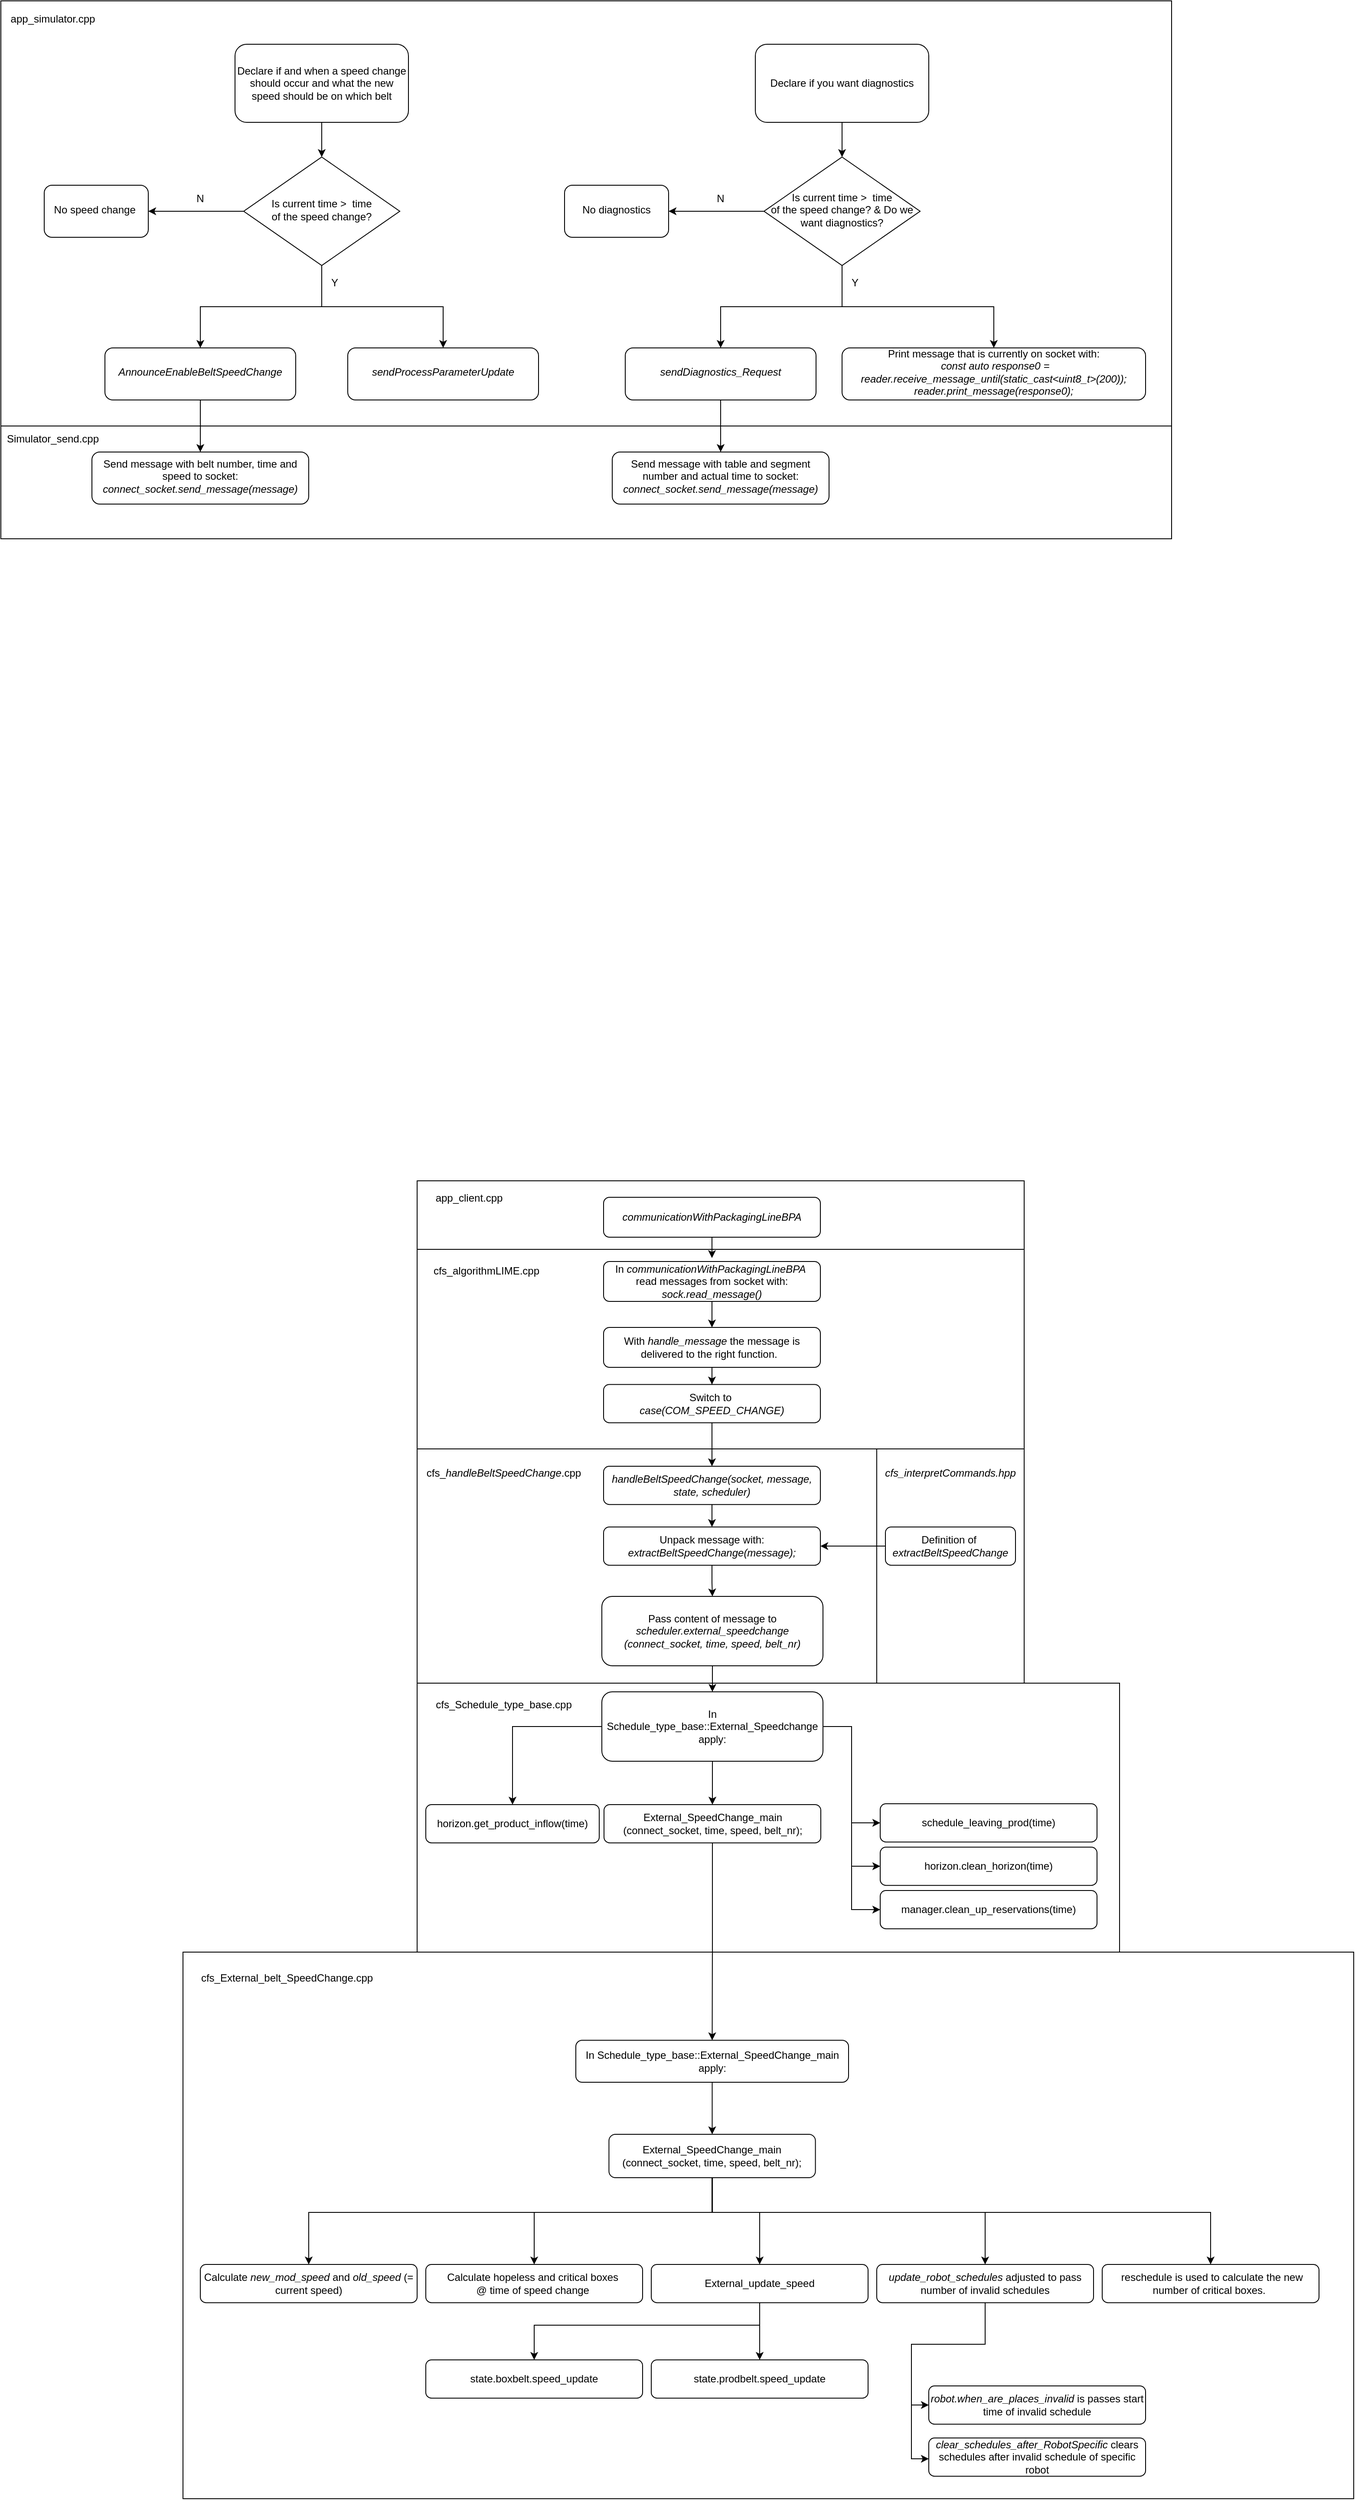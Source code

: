 <mxfile version="18.0.2" type="github">
  <diagram id="C5RBs43oDa-KdzZeNtuy" name="Page-1">
    <mxGraphModel dx="2076" dy="1158" grid="1" gridSize="10" guides="1" tooltips="1" connect="1" arrows="1" fold="1" page="1" pageScale="1" pageWidth="3300" pageHeight="4681" math="0" shadow="0">
      <root>
        <mxCell id="WIyWlLk6GJQsqaUBKTNV-0" />
        <mxCell id="WIyWlLk6GJQsqaUBKTNV-1" parent="WIyWlLk6GJQsqaUBKTNV-0" />
        <mxCell id="EYBe7RXyCbwJ-zNvKkWg-32" value="" style="whiteSpace=wrap;html=1;fillColor=none;container=1;" parent="WIyWlLk6GJQsqaUBKTNV-1" vertex="1">
          <mxGeometry x="990" y="1519" width="700" height="230" as="geometry" />
        </mxCell>
        <mxCell id="EYBe7RXyCbwJ-zNvKkWg-35" value="Switch to&amp;nbsp;&lt;br&gt;&amp;nbsp;&lt;i&gt;case(COM_SPEED_CHANGE)&lt;/i&gt;&amp;nbsp;" style="rounded=1;whiteSpace=wrap;html=1;fontSize=12;glass=0;strokeWidth=1;shadow=0;" parent="EYBe7RXyCbwJ-zNvKkWg-32" vertex="1">
          <mxGeometry x="215" y="155.729" width="250" height="44.083" as="geometry" />
        </mxCell>
        <mxCell id="EYBe7RXyCbwJ-zNvKkWg-67" value="" style="whiteSpace=wrap;html=1;fillColor=none;container=1;" parent="WIyWlLk6GJQsqaUBKTNV-1" vertex="1">
          <mxGeometry x="990" y="2019" width="810" height="310" as="geometry" />
        </mxCell>
        <mxCell id="EYBe7RXyCbwJ-zNvKkWg-55" value="In Schedule_type_base::External_Speedchange&lt;br&gt;apply:" style="rounded=1;whiteSpace=wrap;html=1;fontSize=12;glass=0;strokeWidth=1;shadow=0;" parent="EYBe7RXyCbwJ-zNvKkWg-67" vertex="1">
          <mxGeometry x="213" y="10" width="255" height="80" as="geometry" />
        </mxCell>
        <mxCell id="EYBe7RXyCbwJ-zNvKkWg-57" value="External_SpeedChange_main&lt;br&gt;(connect_socket, time, speed, belt_nr);" style="rounded=1;whiteSpace=wrap;html=1;fontSize=12;glass=0;strokeWidth=1;shadow=0;" parent="EYBe7RXyCbwJ-zNvKkWg-67" vertex="1">
          <mxGeometry x="215.5" y="139.999" width="250" height="44.083" as="geometry" />
        </mxCell>
        <mxCell id="EYBe7RXyCbwJ-zNvKkWg-62" value="" style="edgeStyle=orthogonalEdgeStyle;rounded=0;orthogonalLoop=1;jettySize=auto;html=1;" parent="EYBe7RXyCbwJ-zNvKkWg-67" source="EYBe7RXyCbwJ-zNvKkWg-55" target="EYBe7RXyCbwJ-zNvKkWg-57" edge="1">
          <mxGeometry relative="1" as="geometry" />
        </mxCell>
        <mxCell id="EYBe7RXyCbwJ-zNvKkWg-72" value="cfs_Schedule_type_base.cpp" style="text;html=1;strokeColor=none;fillColor=none;align=center;verticalAlign=middle;whiteSpace=wrap;rounded=0;" parent="EYBe7RXyCbwJ-zNvKkWg-67" vertex="1">
          <mxGeometry x="70" y="10" width="60" height="30" as="geometry" />
        </mxCell>
        <mxCell id="EYBe7RXyCbwJ-zNvKkWg-56" value="horizon.get_product_inflow(time)" style="rounded=1;whiteSpace=wrap;html=1;fontSize=12;glass=0;strokeWidth=1;shadow=0;" parent="EYBe7RXyCbwJ-zNvKkWg-67" vertex="1">
          <mxGeometry x="10" y="140" width="200" height="44.08" as="geometry" />
        </mxCell>
        <mxCell id="EYBe7RXyCbwJ-zNvKkWg-63" style="edgeStyle=orthogonalEdgeStyle;rounded=0;orthogonalLoop=1;jettySize=auto;html=1;" parent="EYBe7RXyCbwJ-zNvKkWg-67" source="EYBe7RXyCbwJ-zNvKkWg-55" target="EYBe7RXyCbwJ-zNvKkWg-56" edge="1">
          <mxGeometry relative="1" as="geometry" />
        </mxCell>
        <mxCell id="EYBe7RXyCbwJ-zNvKkWg-19" value="" style="whiteSpace=wrap;html=1;fillColor=none;" parent="WIyWlLk6GJQsqaUBKTNV-1" vertex="1">
          <mxGeometry x="510" y="80" width="1350" height="490" as="geometry" />
        </mxCell>
        <mxCell id="EYBe7RXyCbwJ-zNvKkWg-10" value="" style="edgeStyle=orthogonalEdgeStyle;rounded=0;orthogonalLoop=1;jettySize=auto;html=1;" parent="WIyWlLk6GJQsqaUBKTNV-1" source="EYBe7RXyCbwJ-zNvKkWg-8" target="EYBe7RXyCbwJ-zNvKkWg-9" edge="1">
          <mxGeometry relative="1" as="geometry" />
        </mxCell>
        <mxCell id="EYBe7RXyCbwJ-zNvKkWg-8" value="Declare if and when a speed change should occur and what the new speed should be on which belt" style="rounded=1;whiteSpace=wrap;html=1;fontSize=12;glass=0;strokeWidth=1;shadow=0;" parent="WIyWlLk6GJQsqaUBKTNV-1" vertex="1">
          <mxGeometry x="780" y="130" width="200" height="90" as="geometry" />
        </mxCell>
        <mxCell id="EYBe7RXyCbwJ-zNvKkWg-12" value="" style="edgeStyle=orthogonalEdgeStyle;rounded=0;orthogonalLoop=1;jettySize=auto;html=1;" parent="WIyWlLk6GJQsqaUBKTNV-1" source="EYBe7RXyCbwJ-zNvKkWg-9" target="EYBe7RXyCbwJ-zNvKkWg-11" edge="1">
          <mxGeometry relative="1" as="geometry" />
        </mxCell>
        <mxCell id="EYBe7RXyCbwJ-zNvKkWg-14" value="" style="edgeStyle=orthogonalEdgeStyle;rounded=0;orthogonalLoop=1;jettySize=auto;html=1;" parent="WIyWlLk6GJQsqaUBKTNV-1" source="EYBe7RXyCbwJ-zNvKkWg-9" target="EYBe7RXyCbwJ-zNvKkWg-13" edge="1">
          <mxGeometry relative="1" as="geometry" />
        </mxCell>
        <mxCell id="EYBe7RXyCbwJ-zNvKkWg-16" style="edgeStyle=orthogonalEdgeStyle;rounded=0;orthogonalLoop=1;jettySize=auto;html=1;" parent="WIyWlLk6GJQsqaUBKTNV-1" source="EYBe7RXyCbwJ-zNvKkWg-9" target="EYBe7RXyCbwJ-zNvKkWg-15" edge="1">
          <mxGeometry relative="1" as="geometry" />
        </mxCell>
        <mxCell id="EYBe7RXyCbwJ-zNvKkWg-9" value="Is current time &amp;gt;&amp;nbsp; time &lt;br&gt;of the speed change?" style="rhombus;whiteSpace=wrap;html=1;shadow=0;fontFamily=Helvetica;fontSize=12;align=center;strokeWidth=1;spacing=6;spacingTop=-4;" parent="WIyWlLk6GJQsqaUBKTNV-1" vertex="1">
          <mxGeometry x="790" y="260" width="180" height="125" as="geometry" />
        </mxCell>
        <mxCell id="EYBe7RXyCbwJ-zNvKkWg-11" value="No speed change&amp;nbsp;" style="rounded=1;whiteSpace=wrap;html=1;shadow=0;strokeWidth=1;spacing=6;spacingTop=-4;" parent="WIyWlLk6GJQsqaUBKTNV-1" vertex="1">
          <mxGeometry x="560" y="292.5" width="120" height="60" as="geometry" />
        </mxCell>
        <mxCell id="EYBe7RXyCbwJ-zNvKkWg-18" value="" style="edgeStyle=orthogonalEdgeStyle;rounded=0;orthogonalLoop=1;jettySize=auto;html=1;" parent="WIyWlLk6GJQsqaUBKTNV-1" source="EYBe7RXyCbwJ-zNvKkWg-13" target="EYBe7RXyCbwJ-zNvKkWg-17" edge="1">
          <mxGeometry relative="1" as="geometry" />
        </mxCell>
        <mxCell id="EYBe7RXyCbwJ-zNvKkWg-13" value="&lt;i&gt;AnnounceEnableBeltSpeedChange&lt;/i&gt;" style="rounded=1;whiteSpace=wrap;html=1;shadow=0;strokeWidth=1;spacing=6;spacingTop=-4;" parent="WIyWlLk6GJQsqaUBKTNV-1" vertex="1">
          <mxGeometry x="630" y="480" width="220" height="60" as="geometry" />
        </mxCell>
        <mxCell id="EYBe7RXyCbwJ-zNvKkWg-15" value="&lt;i&gt;sendProcessParameterUpdate&lt;/i&gt;" style="rounded=1;whiteSpace=wrap;html=1;shadow=0;strokeWidth=1;spacing=6;spacingTop=-4;" parent="WIyWlLk6GJQsqaUBKTNV-1" vertex="1">
          <mxGeometry x="910" y="480" width="220" height="60" as="geometry" />
        </mxCell>
        <mxCell id="EYBe7RXyCbwJ-zNvKkWg-17" value="Send message with belt number, time and speed to socket:&lt;br&gt;&lt;i&gt;connect_socket.send_message(message)&lt;/i&gt;" style="rounded=1;whiteSpace=wrap;html=1;shadow=0;strokeWidth=1;spacing=6;spacingTop=-4;" parent="WIyWlLk6GJQsqaUBKTNV-1" vertex="1">
          <mxGeometry x="615" y="600" width="250" height="60" as="geometry" />
        </mxCell>
        <mxCell id="EYBe7RXyCbwJ-zNvKkWg-21" value="app_simulator.cpp" style="text;html=1;strokeColor=none;fillColor=none;align=center;verticalAlign=middle;whiteSpace=wrap;rounded=0;" parent="WIyWlLk6GJQsqaUBKTNV-1" vertex="1">
          <mxGeometry x="540" y="86" width="60" height="30" as="geometry" />
        </mxCell>
        <mxCell id="EYBe7RXyCbwJ-zNvKkWg-23" value="" style="whiteSpace=wrap;html=1;fillColor=none;" parent="WIyWlLk6GJQsqaUBKTNV-1" vertex="1">
          <mxGeometry x="510" y="570" width="1350" height="130" as="geometry" />
        </mxCell>
        <mxCell id="EYBe7RXyCbwJ-zNvKkWg-24" value="Simulator_send.cpp" style="text;html=1;strokeColor=none;fillColor=none;align=center;verticalAlign=middle;whiteSpace=wrap;rounded=0;" parent="WIyWlLk6GJQsqaUBKTNV-1" vertex="1">
          <mxGeometry x="540" y="570" width="60" height="30" as="geometry" />
        </mxCell>
        <mxCell id="EYBe7RXyCbwJ-zNvKkWg-25" value="Y" style="text;html=1;strokeColor=none;fillColor=none;align=center;verticalAlign=middle;whiteSpace=wrap;rounded=0;" parent="WIyWlLk6GJQsqaUBKTNV-1" vertex="1">
          <mxGeometry x="865" y="390" width="60" height="30" as="geometry" />
        </mxCell>
        <mxCell id="EYBe7RXyCbwJ-zNvKkWg-26" value="N" style="text;html=1;strokeColor=none;fillColor=none;align=center;verticalAlign=middle;whiteSpace=wrap;rounded=0;" parent="WIyWlLk6GJQsqaUBKTNV-1" vertex="1">
          <mxGeometry x="710" y="292.5" width="60" height="30" as="geometry" />
        </mxCell>
        <mxCell id="EYBe7RXyCbwJ-zNvKkWg-27" value="" style="whiteSpace=wrap;html=1;fillColor=none;" parent="WIyWlLk6GJQsqaUBKTNV-1" vertex="1">
          <mxGeometry x="990" y="1440" width="700" height="79" as="geometry" />
        </mxCell>
        <mxCell id="EYBe7RXyCbwJ-zNvKkWg-28" value="app_client.cpp" style="text;html=1;strokeColor=none;fillColor=none;align=center;verticalAlign=middle;whiteSpace=wrap;rounded=0;" parent="WIyWlLk6GJQsqaUBKTNV-1" vertex="1">
          <mxGeometry x="1020" y="1445" width="60" height="30" as="geometry" />
        </mxCell>
        <mxCell id="EYBe7RXyCbwJ-zNvKkWg-40" style="edgeStyle=orthogonalEdgeStyle;rounded=0;orthogonalLoop=1;jettySize=auto;html=1;entryX=0.5;entryY=0;entryDx=0;entryDy=0;" parent="WIyWlLk6GJQsqaUBKTNV-1" source="EYBe7RXyCbwJ-zNvKkWg-29" target="EYBe7RXyCbwJ-zNvKkWg-30" edge="1">
          <mxGeometry relative="1" as="geometry" />
        </mxCell>
        <mxCell id="EYBe7RXyCbwJ-zNvKkWg-29" value="In&amp;nbsp;&lt;i&gt;communicationWithPackagingLineBPA&amp;nbsp;&lt;/i&gt;&lt;br&gt;read messages from socket with:&lt;br&gt;&lt;i&gt;sock.read_message()&lt;/i&gt;" style="rounded=1;whiteSpace=wrap;html=1;fontSize=12;glass=0;strokeWidth=1;shadow=0;" parent="WIyWlLk6GJQsqaUBKTNV-1" vertex="1">
          <mxGeometry x="1205" y="1533" width="250" height="46" as="geometry" />
        </mxCell>
        <mxCell id="EYBe7RXyCbwJ-zNvKkWg-41" style="edgeStyle=orthogonalEdgeStyle;rounded=0;orthogonalLoop=1;jettySize=auto;html=1;" parent="WIyWlLk6GJQsqaUBKTNV-1" source="EYBe7RXyCbwJ-zNvKkWg-30" target="EYBe7RXyCbwJ-zNvKkWg-35" edge="1">
          <mxGeometry relative="1" as="geometry" />
        </mxCell>
        <mxCell id="EYBe7RXyCbwJ-zNvKkWg-30" value="With &lt;i&gt;handle_message &lt;/i&gt;the message is delivered to the right function.&amp;nbsp;&amp;nbsp;" style="rounded=1;whiteSpace=wrap;html=1;fontSize=12;glass=0;strokeWidth=1;shadow=0;" parent="WIyWlLk6GJQsqaUBKTNV-1" vertex="1">
          <mxGeometry x="1205" y="1609" width="250" height="46" as="geometry" />
        </mxCell>
        <mxCell id="EYBe7RXyCbwJ-zNvKkWg-38" value="" style="edgeStyle=orthogonalEdgeStyle;rounded=0;orthogonalLoop=1;jettySize=auto;html=1;" parent="WIyWlLk6GJQsqaUBKTNV-1" source="EYBe7RXyCbwJ-zNvKkWg-31" edge="1">
          <mxGeometry relative="1" as="geometry">
            <mxPoint x="1330" y="1529" as="targetPoint" />
          </mxGeometry>
        </mxCell>
        <mxCell id="EYBe7RXyCbwJ-zNvKkWg-31" value="&lt;i&gt;communicationWithPackagingLineBPA&lt;/i&gt;" style="rounded=1;whiteSpace=wrap;html=1;fontSize=12;glass=0;strokeWidth=1;shadow=0;" parent="WIyWlLk6GJQsqaUBKTNV-1" vertex="1">
          <mxGeometry x="1205" y="1459" width="250" height="46" as="geometry" />
        </mxCell>
        <mxCell id="EYBe7RXyCbwJ-zNvKkWg-33" value="cfs_algorithmLIME.cpp" style="text;html=1;strokeColor=none;fillColor=none;align=center;verticalAlign=middle;whiteSpace=wrap;rounded=0;" parent="WIyWlLk6GJQsqaUBKTNV-1" vertex="1">
          <mxGeometry x="1040" y="1529" width="60" height="30" as="geometry" />
        </mxCell>
        <mxCell id="EYBe7RXyCbwJ-zNvKkWg-34" value="" style="whiteSpace=wrap;html=1;fillColor=none;" parent="WIyWlLk6GJQsqaUBKTNV-1" vertex="1">
          <mxGeometry x="990" y="1749" width="530" height="270" as="geometry" />
        </mxCell>
        <mxCell id="EYBe7RXyCbwJ-zNvKkWg-52" value="" style="edgeStyle=orthogonalEdgeStyle;rounded=0;orthogonalLoop=1;jettySize=auto;html=1;" parent="WIyWlLk6GJQsqaUBKTNV-1" source="EYBe7RXyCbwJ-zNvKkWg-37" target="EYBe7RXyCbwJ-zNvKkWg-47" edge="1">
          <mxGeometry relative="1" as="geometry" />
        </mxCell>
        <mxCell id="EYBe7RXyCbwJ-zNvKkWg-37" value="&lt;i&gt;handleBeltSpeedChange(socket, message, state, scheduler)&lt;/i&gt;" style="rounded=1;whiteSpace=wrap;html=1;fontSize=12;glass=0;strokeWidth=1;shadow=0;" parent="WIyWlLk6GJQsqaUBKTNV-1" vertex="1">
          <mxGeometry x="1205" y="1768.999" width="250" height="44.083" as="geometry" />
        </mxCell>
        <mxCell id="EYBe7RXyCbwJ-zNvKkWg-42" style="edgeStyle=orthogonalEdgeStyle;rounded=0;orthogonalLoop=1;jettySize=auto;html=1;entryX=0.5;entryY=0;entryDx=0;entryDy=0;" parent="WIyWlLk6GJQsqaUBKTNV-1" source="EYBe7RXyCbwJ-zNvKkWg-35" target="EYBe7RXyCbwJ-zNvKkWg-37" edge="1">
          <mxGeometry relative="1" as="geometry" />
        </mxCell>
        <mxCell id="EYBe7RXyCbwJ-zNvKkWg-43" value="cfs_&lt;i&gt;handleBeltSpeedChange&lt;/i&gt;.cpp" style="text;html=1;strokeColor=none;fillColor=none;align=center;verticalAlign=middle;whiteSpace=wrap;rounded=0;" parent="WIyWlLk6GJQsqaUBKTNV-1" vertex="1">
          <mxGeometry x="1060" y="1762" width="60" height="30" as="geometry" />
        </mxCell>
        <mxCell id="EYBe7RXyCbwJ-zNvKkWg-70" value="" style="edgeStyle=orthogonalEdgeStyle;rounded=0;orthogonalLoop=1;jettySize=auto;html=1;" parent="WIyWlLk6GJQsqaUBKTNV-1" source="EYBe7RXyCbwJ-zNvKkWg-47" target="EYBe7RXyCbwJ-zNvKkWg-54" edge="1">
          <mxGeometry relative="1" as="geometry" />
        </mxCell>
        <mxCell id="EYBe7RXyCbwJ-zNvKkWg-47" value="Unpack message with:&lt;i&gt; extractBeltSpeedChange(message);&lt;/i&gt;" style="rounded=1;whiteSpace=wrap;html=1;fontSize=12;glass=0;strokeWidth=1;shadow=0;" parent="WIyWlLk6GJQsqaUBKTNV-1" vertex="1">
          <mxGeometry x="1205" y="1838.999" width="250" height="44.083" as="geometry" />
        </mxCell>
        <mxCell id="EYBe7RXyCbwJ-zNvKkWg-48" value="" style="whiteSpace=wrap;html=1;fillColor=none;" parent="WIyWlLk6GJQsqaUBKTNV-1" vertex="1">
          <mxGeometry x="1520" y="1749" width="170" height="270" as="geometry" />
        </mxCell>
        <mxCell id="EYBe7RXyCbwJ-zNvKkWg-49" value="&lt;i&gt;cfs_interpretCommands.hpp&lt;/i&gt;" style="text;html=1;strokeColor=none;fillColor=none;align=center;verticalAlign=middle;whiteSpace=wrap;rounded=0;" parent="WIyWlLk6GJQsqaUBKTNV-1" vertex="1">
          <mxGeometry x="1575" y="1762" width="60" height="30" as="geometry" />
        </mxCell>
        <mxCell id="EYBe7RXyCbwJ-zNvKkWg-51" value="" style="edgeStyle=orthogonalEdgeStyle;rounded=0;orthogonalLoop=1;jettySize=auto;html=1;" parent="WIyWlLk6GJQsqaUBKTNV-1" source="EYBe7RXyCbwJ-zNvKkWg-50" target="EYBe7RXyCbwJ-zNvKkWg-47" edge="1">
          <mxGeometry relative="1" as="geometry" />
        </mxCell>
        <mxCell id="EYBe7RXyCbwJ-zNvKkWg-50" value="Definition of&amp;nbsp;&lt;br&gt;&lt;i&gt;extractBeltSpeedChange&lt;/i&gt;" style="rounded=1;whiteSpace=wrap;html=1;fontSize=12;glass=0;strokeWidth=1;shadow=0;" parent="WIyWlLk6GJQsqaUBKTNV-1" vertex="1">
          <mxGeometry x="1530" y="1839" width="150" height="44.08" as="geometry" />
        </mxCell>
        <mxCell id="EYBe7RXyCbwJ-zNvKkWg-71" value="" style="edgeStyle=orthogonalEdgeStyle;rounded=0;orthogonalLoop=1;jettySize=auto;html=1;" parent="WIyWlLk6GJQsqaUBKTNV-1" source="EYBe7RXyCbwJ-zNvKkWg-54" target="EYBe7RXyCbwJ-zNvKkWg-55" edge="1">
          <mxGeometry relative="1" as="geometry" />
        </mxCell>
        <mxCell id="EYBe7RXyCbwJ-zNvKkWg-54" value="Pass content of message to &lt;i&gt;scheduler.external_speedchange&lt;br&gt;(connect_socket, time, speed, belt_nr)&lt;/i&gt;" style="rounded=1;whiteSpace=wrap;html=1;fontSize=12;glass=0;strokeWidth=1;shadow=0;" parent="WIyWlLk6GJQsqaUBKTNV-1" vertex="1">
          <mxGeometry x="1203" y="1919" width="255" height="80" as="geometry" />
        </mxCell>
        <mxCell id="EYBe7RXyCbwJ-zNvKkWg-64" style="edgeStyle=orthogonalEdgeStyle;rounded=0;orthogonalLoop=1;jettySize=auto;html=1;entryX=0;entryY=0.5;entryDx=0;entryDy=0;" parent="WIyWlLk6GJQsqaUBKTNV-1" source="EYBe7RXyCbwJ-zNvKkWg-55" target="EYBe7RXyCbwJ-zNvKkWg-58" edge="1">
          <mxGeometry relative="1" as="geometry" />
        </mxCell>
        <mxCell id="EYBe7RXyCbwJ-zNvKkWg-65" style="edgeStyle=orthogonalEdgeStyle;rounded=0;orthogonalLoop=1;jettySize=auto;html=1;entryX=0;entryY=0.5;entryDx=0;entryDy=0;" parent="WIyWlLk6GJQsqaUBKTNV-1" source="EYBe7RXyCbwJ-zNvKkWg-55" target="EYBe7RXyCbwJ-zNvKkWg-59" edge="1">
          <mxGeometry relative="1" as="geometry" />
        </mxCell>
        <mxCell id="EYBe7RXyCbwJ-zNvKkWg-66" style="edgeStyle=orthogonalEdgeStyle;rounded=0;orthogonalLoop=1;jettySize=auto;html=1;entryX=0;entryY=0.5;entryDx=0;entryDy=0;" parent="WIyWlLk6GJQsqaUBKTNV-1" source="EYBe7RXyCbwJ-zNvKkWg-55" target="EYBe7RXyCbwJ-zNvKkWg-60" edge="1">
          <mxGeometry relative="1" as="geometry" />
        </mxCell>
        <mxCell id="EYBe7RXyCbwJ-zNvKkWg-58" value="schedule_leaving_prod(time)" style="rounded=1;whiteSpace=wrap;html=1;fontSize=12;glass=0;strokeWidth=1;shadow=0;" parent="WIyWlLk6GJQsqaUBKTNV-1" vertex="1">
          <mxGeometry x="1524" y="2157.999" width="250" height="44.083" as="geometry" />
        </mxCell>
        <mxCell id="EYBe7RXyCbwJ-zNvKkWg-59" value="horizon.clean_horizon(time)" style="rounded=1;whiteSpace=wrap;html=1;fontSize=12;glass=0;strokeWidth=1;shadow=0;" parent="WIyWlLk6GJQsqaUBKTNV-1" vertex="1">
          <mxGeometry x="1524" y="2207.999" width="250" height="44.083" as="geometry" />
        </mxCell>
        <mxCell id="EYBe7RXyCbwJ-zNvKkWg-60" value="manager.clean_up_reservations(time)" style="rounded=1;whiteSpace=wrap;html=1;fontSize=12;glass=0;strokeWidth=1;shadow=0;" parent="WIyWlLk6GJQsqaUBKTNV-1" vertex="1">
          <mxGeometry x="1524" y="2257.999" width="250" height="44.083" as="geometry" />
        </mxCell>
        <mxCell id="EYBe7RXyCbwJ-zNvKkWg-78" value="" style="whiteSpace=wrap;html=1;fillColor=none;container=1;" parent="WIyWlLk6GJQsqaUBKTNV-1" vertex="1">
          <mxGeometry x="720" y="2329" width="1350" height="630" as="geometry" />
        </mxCell>
        <mxCell id="EYBe7RXyCbwJ-zNvKkWg-79" value="In Schedule_type_base::External_SpeedChange_main&lt;br&gt;apply:" style="rounded=1;whiteSpace=wrap;html=1;fontSize=12;glass=0;strokeWidth=1;shadow=0;" parent="EYBe7RXyCbwJ-zNvKkWg-78" vertex="1">
          <mxGeometry x="453" y="101.61" width="314.5" height="48.39" as="geometry" />
        </mxCell>
        <mxCell id="EYBe7RXyCbwJ-zNvKkWg-80" value="External_SpeedChange_main&lt;br&gt;(connect_socket, time, speed, belt_nr);" style="rounded=1;whiteSpace=wrap;html=1;fontSize=12;glass=0;strokeWidth=1;shadow=0;" parent="EYBe7RXyCbwJ-zNvKkWg-78" vertex="1">
          <mxGeometry x="491.21" y="210" width="238.08" height="50" as="geometry" />
        </mxCell>
        <mxCell id="EYBe7RXyCbwJ-zNvKkWg-81" value="" style="edgeStyle=orthogonalEdgeStyle;rounded=0;orthogonalLoop=1;jettySize=auto;html=1;" parent="EYBe7RXyCbwJ-zNvKkWg-78" source="EYBe7RXyCbwJ-zNvKkWg-79" target="EYBe7RXyCbwJ-zNvKkWg-80" edge="1">
          <mxGeometry relative="1" as="geometry" />
        </mxCell>
        <mxCell id="EYBe7RXyCbwJ-zNvKkWg-82" value="cfs_External_belt_SpeedChange.cpp" style="text;html=1;strokeColor=none;fillColor=none;align=center;verticalAlign=middle;whiteSpace=wrap;rounded=0;" parent="EYBe7RXyCbwJ-zNvKkWg-78" vertex="1">
          <mxGeometry x="70.003" y="0.003" width="100" height="60.968" as="geometry" />
        </mxCell>
        <mxCell id="EYBe7RXyCbwJ-zNvKkWg-83" style="edgeStyle=orthogonalEdgeStyle;rounded=0;orthogonalLoop=1;jettySize=auto;html=1;" parent="WIyWlLk6GJQsqaUBKTNV-1" source="EYBe7RXyCbwJ-zNvKkWg-57" target="EYBe7RXyCbwJ-zNvKkWg-79" edge="1">
          <mxGeometry relative="1" as="geometry" />
        </mxCell>
        <mxCell id="EYBe7RXyCbwJ-zNvKkWg-84" value="Calculate &lt;i&gt;new_mod_speed&lt;/i&gt; and &lt;i&gt;old_speed&lt;/i&gt; (= current speed)" style="rounded=1;whiteSpace=wrap;html=1;fontSize=12;glass=0;strokeWidth=1;shadow=0;" parent="WIyWlLk6GJQsqaUBKTNV-1" vertex="1">
          <mxGeometry x="740" y="2688.999" width="250" height="44.083" as="geometry" />
        </mxCell>
        <mxCell id="fYa7OeqP56KHqQCvI543-6" value="Calculate hopeless and critical boxes&amp;nbsp;&lt;br&gt;@ time of speed change&amp;nbsp;" style="rounded=1;whiteSpace=wrap;html=1;fontSize=12;glass=0;strokeWidth=1;shadow=0;" vertex="1" parent="WIyWlLk6GJQsqaUBKTNV-1">
          <mxGeometry x="1000" y="2688.999" width="250" height="44.083" as="geometry" />
        </mxCell>
        <mxCell id="fYa7OeqP56KHqQCvI543-13" value="" style="edgeStyle=orthogonalEdgeStyle;rounded=0;orthogonalLoop=1;jettySize=auto;html=1;" edge="1" parent="WIyWlLk6GJQsqaUBKTNV-1" source="fYa7OeqP56KHqQCvI543-7" target="fYa7OeqP56KHqQCvI543-12">
          <mxGeometry relative="1" as="geometry" />
        </mxCell>
        <mxCell id="fYa7OeqP56KHqQCvI543-14" style="edgeStyle=orthogonalEdgeStyle;rounded=0;orthogonalLoop=1;jettySize=auto;html=1;" edge="1" parent="WIyWlLk6GJQsqaUBKTNV-1" source="fYa7OeqP56KHqQCvI543-7" target="fYa7OeqP56KHqQCvI543-11">
          <mxGeometry relative="1" as="geometry">
            <Array as="points">
              <mxPoint x="1385" y="2759" />
              <mxPoint x="1125" y="2759" />
            </Array>
          </mxGeometry>
        </mxCell>
        <mxCell id="fYa7OeqP56KHqQCvI543-7" value="External_update_speed" style="rounded=1;whiteSpace=wrap;html=1;fontSize=12;glass=0;strokeWidth=1;shadow=0;" vertex="1" parent="WIyWlLk6GJQsqaUBKTNV-1">
          <mxGeometry x="1260" y="2688.999" width="250" height="44.083" as="geometry" />
        </mxCell>
        <mxCell id="fYa7OeqP56KHqQCvI543-17" style="edgeStyle=orthogonalEdgeStyle;rounded=0;orthogonalLoop=1;jettySize=auto;html=1;entryX=0;entryY=0.5;entryDx=0;entryDy=0;" edge="1" parent="WIyWlLk6GJQsqaUBKTNV-1" source="fYa7OeqP56KHqQCvI543-9" target="fYa7OeqP56KHqQCvI543-15">
          <mxGeometry relative="1" as="geometry" />
        </mxCell>
        <mxCell id="fYa7OeqP56KHqQCvI543-19" style="edgeStyle=orthogonalEdgeStyle;rounded=0;orthogonalLoop=1;jettySize=auto;html=1;entryX=0;entryY=0.5;entryDx=0;entryDy=0;" edge="1" parent="WIyWlLk6GJQsqaUBKTNV-1">
          <mxGeometry relative="1" as="geometry">
            <mxPoint x="1645" y="2735.082" as="sourcePoint" />
            <mxPoint x="1580" y="2913.041" as="targetPoint" />
            <Array as="points">
              <mxPoint x="1645" y="2781" />
              <mxPoint x="1560" y="2781" />
              <mxPoint x="1560" y="2913" />
            </Array>
          </mxGeometry>
        </mxCell>
        <mxCell id="fYa7OeqP56KHqQCvI543-9" value="&lt;i&gt;update_robot_schedules&lt;/i&gt; adjusted to pass number of invalid schedules" style="rounded=1;whiteSpace=wrap;html=1;fontSize=12;glass=0;strokeWidth=1;shadow=0;" vertex="1" parent="WIyWlLk6GJQsqaUBKTNV-1">
          <mxGeometry x="1520" y="2688.999" width="250" height="44.083" as="geometry" />
        </mxCell>
        <mxCell id="fYa7OeqP56KHqQCvI543-10" value="&amp;nbsp;reschedule is used to calculate the new number of critical boxes.&amp;nbsp;" style="rounded=1;whiteSpace=wrap;html=1;fontSize=12;glass=0;strokeWidth=1;shadow=0;" vertex="1" parent="WIyWlLk6GJQsqaUBKTNV-1">
          <mxGeometry x="1780" y="2688.999" width="250" height="44.083" as="geometry" />
        </mxCell>
        <mxCell id="fYa7OeqP56KHqQCvI543-11" value="state.boxbelt.speed_update" style="rounded=1;whiteSpace=wrap;html=1;fontSize=12;glass=0;strokeWidth=1;shadow=0;" vertex="1" parent="WIyWlLk6GJQsqaUBKTNV-1">
          <mxGeometry x="1000" y="2798.999" width="250" height="44.083" as="geometry" />
        </mxCell>
        <mxCell id="fYa7OeqP56KHqQCvI543-12" value="state.prodbelt.speed_update" style="rounded=1;whiteSpace=wrap;html=1;fontSize=12;glass=0;strokeWidth=1;shadow=0;" vertex="1" parent="WIyWlLk6GJQsqaUBKTNV-1">
          <mxGeometry x="1260" y="2798.999" width="250" height="44.083" as="geometry" />
        </mxCell>
        <mxCell id="fYa7OeqP56KHqQCvI543-15" value="&lt;i&gt;robot.when_are_places_invalid &lt;/i&gt;is passes start time of invalid schedule" style="rounded=1;whiteSpace=wrap;html=1;fontSize=12;glass=0;strokeWidth=1;shadow=0;" vertex="1" parent="WIyWlLk6GJQsqaUBKTNV-1">
          <mxGeometry x="1580" y="2828.999" width="250" height="44.083" as="geometry" />
        </mxCell>
        <mxCell id="fYa7OeqP56KHqQCvI543-16" value="&lt;i&gt;clear_schedules_after_RobotSpecific&amp;nbsp;&lt;/i&gt;clears schedules after invalid schedule of specific robot" style="rounded=1;whiteSpace=wrap;html=1;fontSize=12;glass=0;strokeWidth=1;shadow=0;" vertex="1" parent="WIyWlLk6GJQsqaUBKTNV-1">
          <mxGeometry x="1580" y="2888.999" width="250" height="44.083" as="geometry" />
        </mxCell>
        <mxCell id="fYa7OeqP56KHqQCvI543-20" style="edgeStyle=orthogonalEdgeStyle;rounded=0;orthogonalLoop=1;jettySize=auto;html=1;entryX=0.5;entryY=0;entryDx=0;entryDy=0;" edge="1" parent="WIyWlLk6GJQsqaUBKTNV-1" source="EYBe7RXyCbwJ-zNvKkWg-80" target="EYBe7RXyCbwJ-zNvKkWg-84">
          <mxGeometry relative="1" as="geometry">
            <Array as="points">
              <mxPoint x="1330" y="2629" />
              <mxPoint x="865" y="2629" />
            </Array>
          </mxGeometry>
        </mxCell>
        <mxCell id="fYa7OeqP56KHqQCvI543-21" style="edgeStyle=orthogonalEdgeStyle;rounded=0;orthogonalLoop=1;jettySize=auto;html=1;" edge="1" parent="WIyWlLk6GJQsqaUBKTNV-1" source="EYBe7RXyCbwJ-zNvKkWg-80" target="fYa7OeqP56KHqQCvI543-6">
          <mxGeometry relative="1" as="geometry">
            <Array as="points">
              <mxPoint x="1330" y="2629" />
              <mxPoint x="1125" y="2629" />
            </Array>
          </mxGeometry>
        </mxCell>
        <mxCell id="fYa7OeqP56KHqQCvI543-22" style="edgeStyle=orthogonalEdgeStyle;rounded=0;orthogonalLoop=1;jettySize=auto;html=1;" edge="1" parent="WIyWlLk6GJQsqaUBKTNV-1" source="EYBe7RXyCbwJ-zNvKkWg-80" target="fYa7OeqP56KHqQCvI543-7">
          <mxGeometry relative="1" as="geometry">
            <Array as="points">
              <mxPoint x="1330" y="2629" />
              <mxPoint x="1385" y="2629" />
            </Array>
          </mxGeometry>
        </mxCell>
        <mxCell id="fYa7OeqP56KHqQCvI543-23" style="edgeStyle=orthogonalEdgeStyle;rounded=0;orthogonalLoop=1;jettySize=auto;html=1;" edge="1" parent="WIyWlLk6GJQsqaUBKTNV-1" source="EYBe7RXyCbwJ-zNvKkWg-80" target="fYa7OeqP56KHqQCvI543-9">
          <mxGeometry relative="1" as="geometry">
            <Array as="points">
              <mxPoint x="1330" y="2629" />
              <mxPoint x="1645" y="2629" />
            </Array>
          </mxGeometry>
        </mxCell>
        <mxCell id="fYa7OeqP56KHqQCvI543-24" style="edgeStyle=orthogonalEdgeStyle;rounded=0;orthogonalLoop=1;jettySize=auto;html=1;" edge="1" parent="WIyWlLk6GJQsqaUBKTNV-1" source="EYBe7RXyCbwJ-zNvKkWg-80" target="fYa7OeqP56KHqQCvI543-10">
          <mxGeometry relative="1" as="geometry">
            <Array as="points">
              <mxPoint x="1330" y="2629" />
              <mxPoint x="1905" y="2629" />
            </Array>
          </mxGeometry>
        </mxCell>
        <mxCell id="fYa7OeqP56KHqQCvI543-27" value="" style="edgeStyle=orthogonalEdgeStyle;rounded=0;orthogonalLoop=1;jettySize=auto;html=1;" edge="1" parent="WIyWlLk6GJQsqaUBKTNV-1" source="fYa7OeqP56KHqQCvI543-28" target="fYa7OeqP56KHqQCvI543-32">
          <mxGeometry relative="1" as="geometry" />
        </mxCell>
        <mxCell id="fYa7OeqP56KHqQCvI543-28" value="Declare if you want diagnostics" style="rounded=1;whiteSpace=wrap;html=1;fontSize=12;glass=0;strokeWidth=1;shadow=0;" vertex="1" parent="WIyWlLk6GJQsqaUBKTNV-1">
          <mxGeometry x="1380" y="130" width="200" height="90" as="geometry" />
        </mxCell>
        <mxCell id="fYa7OeqP56KHqQCvI543-29" value="" style="edgeStyle=orthogonalEdgeStyle;rounded=0;orthogonalLoop=1;jettySize=auto;html=1;" edge="1" parent="WIyWlLk6GJQsqaUBKTNV-1" source="fYa7OeqP56KHqQCvI543-32" target="fYa7OeqP56KHqQCvI543-33">
          <mxGeometry relative="1" as="geometry" />
        </mxCell>
        <mxCell id="fYa7OeqP56KHqQCvI543-30" value="" style="edgeStyle=orthogonalEdgeStyle;rounded=0;orthogonalLoop=1;jettySize=auto;html=1;" edge="1" parent="WIyWlLk6GJQsqaUBKTNV-1" source="fYa7OeqP56KHqQCvI543-32" target="fYa7OeqP56KHqQCvI543-35">
          <mxGeometry relative="1" as="geometry" />
        </mxCell>
        <mxCell id="fYa7OeqP56KHqQCvI543-31" style="edgeStyle=orthogonalEdgeStyle;rounded=0;orthogonalLoop=1;jettySize=auto;html=1;" edge="1" parent="WIyWlLk6GJQsqaUBKTNV-1" source="fYa7OeqP56KHqQCvI543-32" target="fYa7OeqP56KHqQCvI543-36">
          <mxGeometry relative="1" as="geometry" />
        </mxCell>
        <mxCell id="fYa7OeqP56KHqQCvI543-32" value="Is current time &amp;gt;&amp;nbsp; time &lt;br&gt;of the speed change? &amp;amp; Do we want diagnostics?" style="rhombus;whiteSpace=wrap;html=1;shadow=0;fontFamily=Helvetica;fontSize=12;align=center;strokeWidth=1;spacing=6;spacingTop=-4;" vertex="1" parent="WIyWlLk6GJQsqaUBKTNV-1">
          <mxGeometry x="1390" y="260" width="180" height="125" as="geometry" />
        </mxCell>
        <mxCell id="fYa7OeqP56KHqQCvI543-33" value="No diagnostics" style="rounded=1;whiteSpace=wrap;html=1;shadow=0;strokeWidth=1;spacing=6;spacingTop=-4;" vertex="1" parent="WIyWlLk6GJQsqaUBKTNV-1">
          <mxGeometry x="1160" y="292.5" width="120" height="60" as="geometry" />
        </mxCell>
        <mxCell id="fYa7OeqP56KHqQCvI543-34" value="" style="edgeStyle=orthogonalEdgeStyle;rounded=0;orthogonalLoop=1;jettySize=auto;html=1;" edge="1" parent="WIyWlLk6GJQsqaUBKTNV-1" source="fYa7OeqP56KHqQCvI543-35" target="fYa7OeqP56KHqQCvI543-37">
          <mxGeometry relative="1" as="geometry" />
        </mxCell>
        <mxCell id="fYa7OeqP56KHqQCvI543-35" value="&lt;i&gt;sendDiagnostics_Request&lt;/i&gt;" style="rounded=1;whiteSpace=wrap;html=1;shadow=0;strokeWidth=1;spacing=6;spacingTop=-4;" vertex="1" parent="WIyWlLk6GJQsqaUBKTNV-1">
          <mxGeometry x="1230" y="480" width="220" height="60" as="geometry" />
        </mxCell>
        <mxCell id="fYa7OeqP56KHqQCvI543-36" value="Print message that is currently on socket with:&lt;br&gt;&lt;i&gt;&amp;nbsp;const auto response0 = reader.receive_message_until(static_cast&amp;lt;uint8_t&amp;gt;(200));&lt;/i&gt;&lt;br&gt;&lt;i&gt;reader.print_message(response0);&lt;/i&gt;" style="rounded=1;whiteSpace=wrap;html=1;shadow=0;strokeWidth=1;spacing=6;spacingTop=-4;" vertex="1" parent="WIyWlLk6GJQsqaUBKTNV-1">
          <mxGeometry x="1480" y="480" width="350" height="60" as="geometry" />
        </mxCell>
        <mxCell id="fYa7OeqP56KHqQCvI543-37" value="Send message with table and segment number and actual time to socket:&lt;br&gt;&lt;i&gt;connect_socket.send_message(message)&lt;/i&gt;" style="rounded=1;whiteSpace=wrap;html=1;shadow=0;strokeWidth=1;spacing=6;spacingTop=-4;" vertex="1" parent="WIyWlLk6GJQsqaUBKTNV-1">
          <mxGeometry x="1215" y="600" width="250" height="60" as="geometry" />
        </mxCell>
        <mxCell id="fYa7OeqP56KHqQCvI543-40" value="Y" style="text;html=1;strokeColor=none;fillColor=none;align=center;verticalAlign=middle;whiteSpace=wrap;rounded=0;" vertex="1" parent="WIyWlLk6GJQsqaUBKTNV-1">
          <mxGeometry x="1465" y="390" width="60" height="30" as="geometry" />
        </mxCell>
        <mxCell id="fYa7OeqP56KHqQCvI543-41" value="N" style="text;html=1;strokeColor=none;fillColor=none;align=center;verticalAlign=middle;whiteSpace=wrap;rounded=0;" vertex="1" parent="WIyWlLk6GJQsqaUBKTNV-1">
          <mxGeometry x="1310" y="292.5" width="60" height="30" as="geometry" />
        </mxCell>
      </root>
    </mxGraphModel>
  </diagram>
</mxfile>

